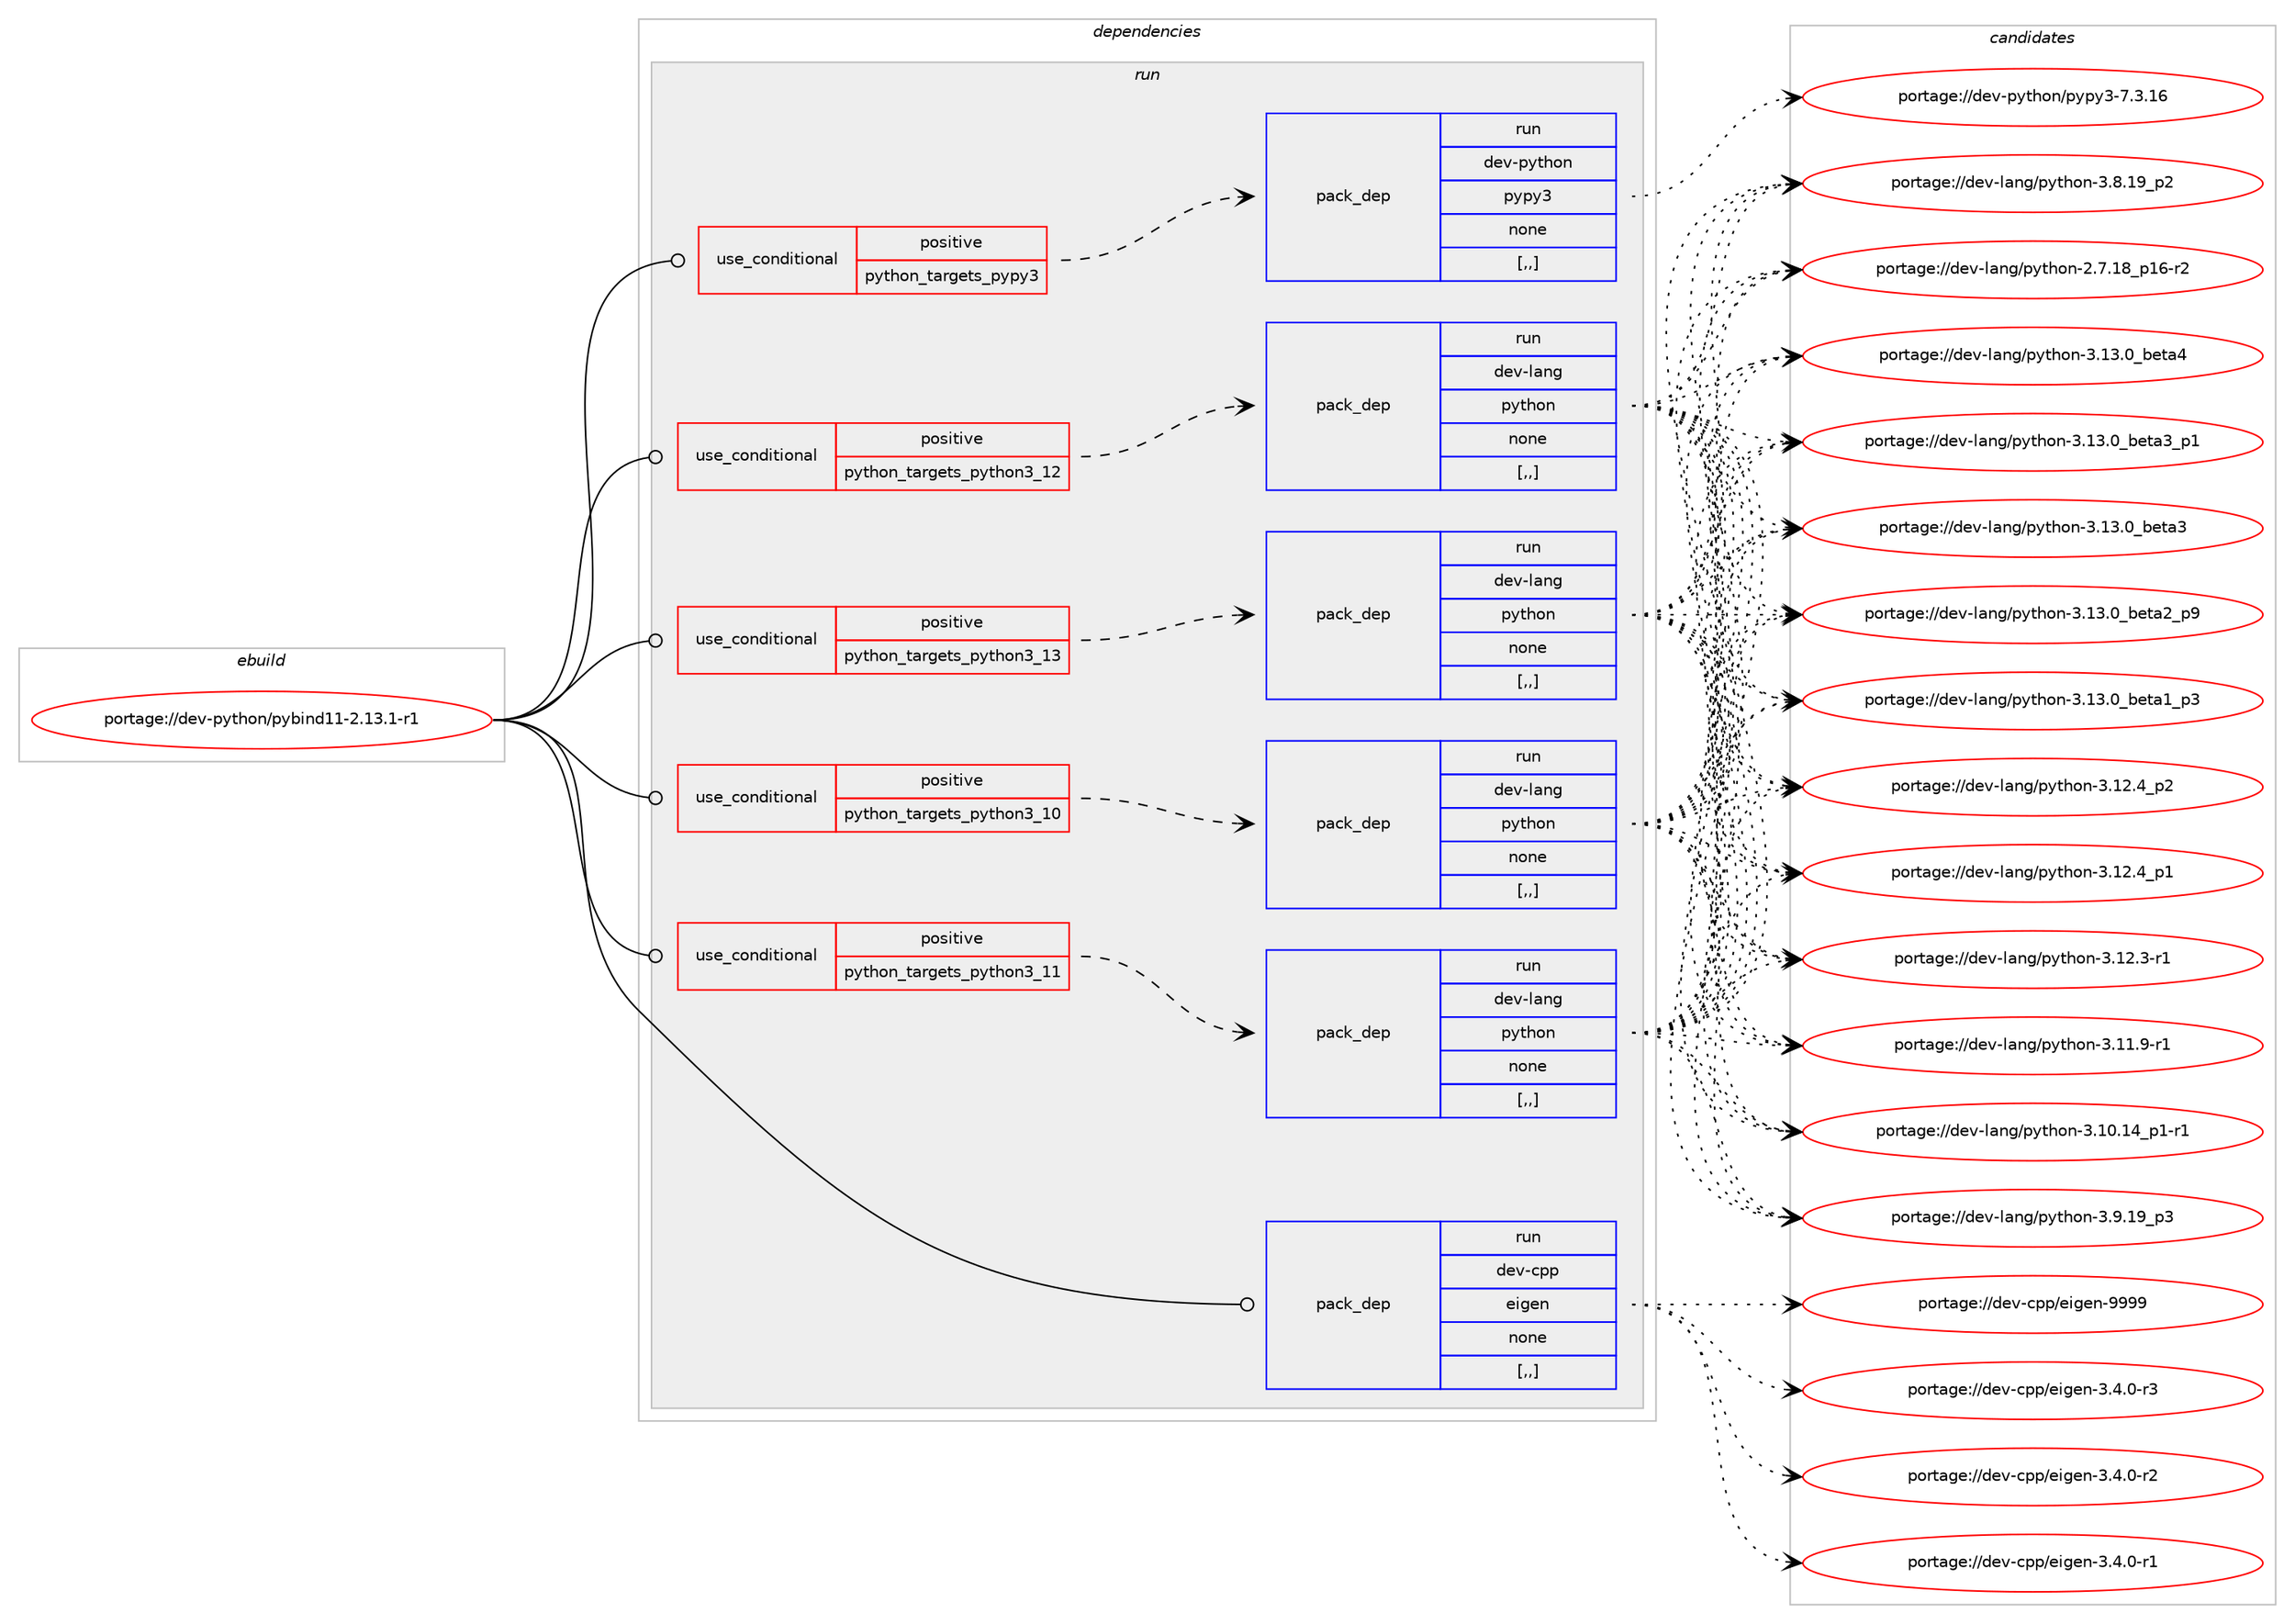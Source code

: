 digraph prolog {

# *************
# Graph options
# *************

newrank=true;
concentrate=true;
compound=true;
graph [rankdir=LR,fontname=Helvetica,fontsize=10,ranksep=1.5];#, ranksep=2.5, nodesep=0.2];
edge  [arrowhead=vee];
node  [fontname=Helvetica,fontsize=10];

# **********
# The ebuild
# **********

subgraph cluster_leftcol {
color=gray;
label=<<i>ebuild</i>>;
id [label="portage://dev-python/pybind11-2.13.1-r1", color=red, width=4, href="../dev-python/pybind11-2.13.1-r1.svg"];
}

# ****************
# The dependencies
# ****************

subgraph cluster_midcol {
color=gray;
label=<<i>dependencies</i>>;
subgraph cluster_compile {
fillcolor="#eeeeee";
style=filled;
label=<<i>compile</i>>;
}
subgraph cluster_compileandrun {
fillcolor="#eeeeee";
style=filled;
label=<<i>compile and run</i>>;
}
subgraph cluster_run {
fillcolor="#eeeeee";
style=filled;
label=<<i>run</i>>;
subgraph cond36660 {
dependency156100 [label=<<TABLE BORDER="0" CELLBORDER="1" CELLSPACING="0" CELLPADDING="4"><TR><TD ROWSPAN="3" CELLPADDING="10">use_conditional</TD></TR><TR><TD>positive</TD></TR><TR><TD>python_targets_pypy3</TD></TR></TABLE>>, shape=none, color=red];
subgraph pack118189 {
dependency156101 [label=<<TABLE BORDER="0" CELLBORDER="1" CELLSPACING="0" CELLPADDING="4" WIDTH="220"><TR><TD ROWSPAN="6" CELLPADDING="30">pack_dep</TD></TR><TR><TD WIDTH="110">run</TD></TR><TR><TD>dev-python</TD></TR><TR><TD>pypy3</TD></TR><TR><TD>none</TD></TR><TR><TD>[,,]</TD></TR></TABLE>>, shape=none, color=blue];
}
dependency156100:e -> dependency156101:w [weight=20,style="dashed",arrowhead="vee"];
}
id:e -> dependency156100:w [weight=20,style="solid",arrowhead="odot"];
subgraph cond36661 {
dependency156102 [label=<<TABLE BORDER="0" CELLBORDER="1" CELLSPACING="0" CELLPADDING="4"><TR><TD ROWSPAN="3" CELLPADDING="10">use_conditional</TD></TR><TR><TD>positive</TD></TR><TR><TD>python_targets_python3_10</TD></TR></TABLE>>, shape=none, color=red];
subgraph pack118190 {
dependency156103 [label=<<TABLE BORDER="0" CELLBORDER="1" CELLSPACING="0" CELLPADDING="4" WIDTH="220"><TR><TD ROWSPAN="6" CELLPADDING="30">pack_dep</TD></TR><TR><TD WIDTH="110">run</TD></TR><TR><TD>dev-lang</TD></TR><TR><TD>python</TD></TR><TR><TD>none</TD></TR><TR><TD>[,,]</TD></TR></TABLE>>, shape=none, color=blue];
}
dependency156102:e -> dependency156103:w [weight=20,style="dashed",arrowhead="vee"];
}
id:e -> dependency156102:w [weight=20,style="solid",arrowhead="odot"];
subgraph cond36662 {
dependency156104 [label=<<TABLE BORDER="0" CELLBORDER="1" CELLSPACING="0" CELLPADDING="4"><TR><TD ROWSPAN="3" CELLPADDING="10">use_conditional</TD></TR><TR><TD>positive</TD></TR><TR><TD>python_targets_python3_11</TD></TR></TABLE>>, shape=none, color=red];
subgraph pack118191 {
dependency156105 [label=<<TABLE BORDER="0" CELLBORDER="1" CELLSPACING="0" CELLPADDING="4" WIDTH="220"><TR><TD ROWSPAN="6" CELLPADDING="30">pack_dep</TD></TR><TR><TD WIDTH="110">run</TD></TR><TR><TD>dev-lang</TD></TR><TR><TD>python</TD></TR><TR><TD>none</TD></TR><TR><TD>[,,]</TD></TR></TABLE>>, shape=none, color=blue];
}
dependency156104:e -> dependency156105:w [weight=20,style="dashed",arrowhead="vee"];
}
id:e -> dependency156104:w [weight=20,style="solid",arrowhead="odot"];
subgraph cond36663 {
dependency156106 [label=<<TABLE BORDER="0" CELLBORDER="1" CELLSPACING="0" CELLPADDING="4"><TR><TD ROWSPAN="3" CELLPADDING="10">use_conditional</TD></TR><TR><TD>positive</TD></TR><TR><TD>python_targets_python3_12</TD></TR></TABLE>>, shape=none, color=red];
subgraph pack118192 {
dependency156107 [label=<<TABLE BORDER="0" CELLBORDER="1" CELLSPACING="0" CELLPADDING="4" WIDTH="220"><TR><TD ROWSPAN="6" CELLPADDING="30">pack_dep</TD></TR><TR><TD WIDTH="110">run</TD></TR><TR><TD>dev-lang</TD></TR><TR><TD>python</TD></TR><TR><TD>none</TD></TR><TR><TD>[,,]</TD></TR></TABLE>>, shape=none, color=blue];
}
dependency156106:e -> dependency156107:w [weight=20,style="dashed",arrowhead="vee"];
}
id:e -> dependency156106:w [weight=20,style="solid",arrowhead="odot"];
subgraph cond36664 {
dependency156108 [label=<<TABLE BORDER="0" CELLBORDER="1" CELLSPACING="0" CELLPADDING="4"><TR><TD ROWSPAN="3" CELLPADDING="10">use_conditional</TD></TR><TR><TD>positive</TD></TR><TR><TD>python_targets_python3_13</TD></TR></TABLE>>, shape=none, color=red];
subgraph pack118193 {
dependency156109 [label=<<TABLE BORDER="0" CELLBORDER="1" CELLSPACING="0" CELLPADDING="4" WIDTH="220"><TR><TD ROWSPAN="6" CELLPADDING="30">pack_dep</TD></TR><TR><TD WIDTH="110">run</TD></TR><TR><TD>dev-lang</TD></TR><TR><TD>python</TD></TR><TR><TD>none</TD></TR><TR><TD>[,,]</TD></TR></TABLE>>, shape=none, color=blue];
}
dependency156108:e -> dependency156109:w [weight=20,style="dashed",arrowhead="vee"];
}
id:e -> dependency156108:w [weight=20,style="solid",arrowhead="odot"];
subgraph pack118194 {
dependency156110 [label=<<TABLE BORDER="0" CELLBORDER="1" CELLSPACING="0" CELLPADDING="4" WIDTH="220"><TR><TD ROWSPAN="6" CELLPADDING="30">pack_dep</TD></TR><TR><TD WIDTH="110">run</TD></TR><TR><TD>dev-cpp</TD></TR><TR><TD>eigen</TD></TR><TR><TD>none</TD></TR><TR><TD>[,,]</TD></TR></TABLE>>, shape=none, color=blue];
}
id:e -> dependency156110:w [weight=20,style="solid",arrowhead="odot"];
}
}

# **************
# The candidates
# **************

subgraph cluster_choices {
rank=same;
color=gray;
label=<<i>candidates</i>>;

subgraph choice118189 {
color=black;
nodesep=1;
choice10010111845112121116104111110471121211121215145554651464954 [label="portage://dev-python/pypy3-7.3.16", color=red, width=4,href="../dev-python/pypy3-7.3.16.svg"];
dependency156101:e -> choice10010111845112121116104111110471121211121215145554651464954:w [style=dotted,weight="100"];
}
subgraph choice118190 {
color=black;
nodesep=1;
choice1001011184510897110103471121211161041111104551464951464895981011169752 [label="portage://dev-lang/python-3.13.0_beta4", color=red, width=4,href="../dev-lang/python-3.13.0_beta4.svg"];
choice10010111845108971101034711212111610411111045514649514648959810111697519511249 [label="portage://dev-lang/python-3.13.0_beta3_p1", color=red, width=4,href="../dev-lang/python-3.13.0_beta3_p1.svg"];
choice1001011184510897110103471121211161041111104551464951464895981011169751 [label="portage://dev-lang/python-3.13.0_beta3", color=red, width=4,href="../dev-lang/python-3.13.0_beta3.svg"];
choice10010111845108971101034711212111610411111045514649514648959810111697509511257 [label="portage://dev-lang/python-3.13.0_beta2_p9", color=red, width=4,href="../dev-lang/python-3.13.0_beta2_p9.svg"];
choice10010111845108971101034711212111610411111045514649514648959810111697499511251 [label="portage://dev-lang/python-3.13.0_beta1_p3", color=red, width=4,href="../dev-lang/python-3.13.0_beta1_p3.svg"];
choice100101118451089711010347112121116104111110455146495046529511250 [label="portage://dev-lang/python-3.12.4_p2", color=red, width=4,href="../dev-lang/python-3.12.4_p2.svg"];
choice100101118451089711010347112121116104111110455146495046529511249 [label="portage://dev-lang/python-3.12.4_p1", color=red, width=4,href="../dev-lang/python-3.12.4_p1.svg"];
choice100101118451089711010347112121116104111110455146495046514511449 [label="portage://dev-lang/python-3.12.3-r1", color=red, width=4,href="../dev-lang/python-3.12.3-r1.svg"];
choice100101118451089711010347112121116104111110455146494946574511449 [label="portage://dev-lang/python-3.11.9-r1", color=red, width=4,href="../dev-lang/python-3.11.9-r1.svg"];
choice100101118451089711010347112121116104111110455146494846495295112494511449 [label="portage://dev-lang/python-3.10.14_p1-r1", color=red, width=4,href="../dev-lang/python-3.10.14_p1-r1.svg"];
choice100101118451089711010347112121116104111110455146574649579511251 [label="portage://dev-lang/python-3.9.19_p3", color=red, width=4,href="../dev-lang/python-3.9.19_p3.svg"];
choice100101118451089711010347112121116104111110455146564649579511250 [label="portage://dev-lang/python-3.8.19_p2", color=red, width=4,href="../dev-lang/python-3.8.19_p2.svg"];
choice100101118451089711010347112121116104111110455046554649569511249544511450 [label="portage://dev-lang/python-2.7.18_p16-r2", color=red, width=4,href="../dev-lang/python-2.7.18_p16-r2.svg"];
dependency156103:e -> choice1001011184510897110103471121211161041111104551464951464895981011169752:w [style=dotted,weight="100"];
dependency156103:e -> choice10010111845108971101034711212111610411111045514649514648959810111697519511249:w [style=dotted,weight="100"];
dependency156103:e -> choice1001011184510897110103471121211161041111104551464951464895981011169751:w [style=dotted,weight="100"];
dependency156103:e -> choice10010111845108971101034711212111610411111045514649514648959810111697509511257:w [style=dotted,weight="100"];
dependency156103:e -> choice10010111845108971101034711212111610411111045514649514648959810111697499511251:w [style=dotted,weight="100"];
dependency156103:e -> choice100101118451089711010347112121116104111110455146495046529511250:w [style=dotted,weight="100"];
dependency156103:e -> choice100101118451089711010347112121116104111110455146495046529511249:w [style=dotted,weight="100"];
dependency156103:e -> choice100101118451089711010347112121116104111110455146495046514511449:w [style=dotted,weight="100"];
dependency156103:e -> choice100101118451089711010347112121116104111110455146494946574511449:w [style=dotted,weight="100"];
dependency156103:e -> choice100101118451089711010347112121116104111110455146494846495295112494511449:w [style=dotted,weight="100"];
dependency156103:e -> choice100101118451089711010347112121116104111110455146574649579511251:w [style=dotted,weight="100"];
dependency156103:e -> choice100101118451089711010347112121116104111110455146564649579511250:w [style=dotted,weight="100"];
dependency156103:e -> choice100101118451089711010347112121116104111110455046554649569511249544511450:w [style=dotted,weight="100"];
}
subgraph choice118191 {
color=black;
nodesep=1;
choice1001011184510897110103471121211161041111104551464951464895981011169752 [label="portage://dev-lang/python-3.13.0_beta4", color=red, width=4,href="../dev-lang/python-3.13.0_beta4.svg"];
choice10010111845108971101034711212111610411111045514649514648959810111697519511249 [label="portage://dev-lang/python-3.13.0_beta3_p1", color=red, width=4,href="../dev-lang/python-3.13.0_beta3_p1.svg"];
choice1001011184510897110103471121211161041111104551464951464895981011169751 [label="portage://dev-lang/python-3.13.0_beta3", color=red, width=4,href="../dev-lang/python-3.13.0_beta3.svg"];
choice10010111845108971101034711212111610411111045514649514648959810111697509511257 [label="portage://dev-lang/python-3.13.0_beta2_p9", color=red, width=4,href="../dev-lang/python-3.13.0_beta2_p9.svg"];
choice10010111845108971101034711212111610411111045514649514648959810111697499511251 [label="portage://dev-lang/python-3.13.0_beta1_p3", color=red, width=4,href="../dev-lang/python-3.13.0_beta1_p3.svg"];
choice100101118451089711010347112121116104111110455146495046529511250 [label="portage://dev-lang/python-3.12.4_p2", color=red, width=4,href="../dev-lang/python-3.12.4_p2.svg"];
choice100101118451089711010347112121116104111110455146495046529511249 [label="portage://dev-lang/python-3.12.4_p1", color=red, width=4,href="../dev-lang/python-3.12.4_p1.svg"];
choice100101118451089711010347112121116104111110455146495046514511449 [label="portage://dev-lang/python-3.12.3-r1", color=red, width=4,href="../dev-lang/python-3.12.3-r1.svg"];
choice100101118451089711010347112121116104111110455146494946574511449 [label="portage://dev-lang/python-3.11.9-r1", color=red, width=4,href="../dev-lang/python-3.11.9-r1.svg"];
choice100101118451089711010347112121116104111110455146494846495295112494511449 [label="portage://dev-lang/python-3.10.14_p1-r1", color=red, width=4,href="../dev-lang/python-3.10.14_p1-r1.svg"];
choice100101118451089711010347112121116104111110455146574649579511251 [label="portage://dev-lang/python-3.9.19_p3", color=red, width=4,href="../dev-lang/python-3.9.19_p3.svg"];
choice100101118451089711010347112121116104111110455146564649579511250 [label="portage://dev-lang/python-3.8.19_p2", color=red, width=4,href="../dev-lang/python-3.8.19_p2.svg"];
choice100101118451089711010347112121116104111110455046554649569511249544511450 [label="portage://dev-lang/python-2.7.18_p16-r2", color=red, width=4,href="../dev-lang/python-2.7.18_p16-r2.svg"];
dependency156105:e -> choice1001011184510897110103471121211161041111104551464951464895981011169752:w [style=dotted,weight="100"];
dependency156105:e -> choice10010111845108971101034711212111610411111045514649514648959810111697519511249:w [style=dotted,weight="100"];
dependency156105:e -> choice1001011184510897110103471121211161041111104551464951464895981011169751:w [style=dotted,weight="100"];
dependency156105:e -> choice10010111845108971101034711212111610411111045514649514648959810111697509511257:w [style=dotted,weight="100"];
dependency156105:e -> choice10010111845108971101034711212111610411111045514649514648959810111697499511251:w [style=dotted,weight="100"];
dependency156105:e -> choice100101118451089711010347112121116104111110455146495046529511250:w [style=dotted,weight="100"];
dependency156105:e -> choice100101118451089711010347112121116104111110455146495046529511249:w [style=dotted,weight="100"];
dependency156105:e -> choice100101118451089711010347112121116104111110455146495046514511449:w [style=dotted,weight="100"];
dependency156105:e -> choice100101118451089711010347112121116104111110455146494946574511449:w [style=dotted,weight="100"];
dependency156105:e -> choice100101118451089711010347112121116104111110455146494846495295112494511449:w [style=dotted,weight="100"];
dependency156105:e -> choice100101118451089711010347112121116104111110455146574649579511251:w [style=dotted,weight="100"];
dependency156105:e -> choice100101118451089711010347112121116104111110455146564649579511250:w [style=dotted,weight="100"];
dependency156105:e -> choice100101118451089711010347112121116104111110455046554649569511249544511450:w [style=dotted,weight="100"];
}
subgraph choice118192 {
color=black;
nodesep=1;
choice1001011184510897110103471121211161041111104551464951464895981011169752 [label="portage://dev-lang/python-3.13.0_beta4", color=red, width=4,href="../dev-lang/python-3.13.0_beta4.svg"];
choice10010111845108971101034711212111610411111045514649514648959810111697519511249 [label="portage://dev-lang/python-3.13.0_beta3_p1", color=red, width=4,href="../dev-lang/python-3.13.0_beta3_p1.svg"];
choice1001011184510897110103471121211161041111104551464951464895981011169751 [label="portage://dev-lang/python-3.13.0_beta3", color=red, width=4,href="../dev-lang/python-3.13.0_beta3.svg"];
choice10010111845108971101034711212111610411111045514649514648959810111697509511257 [label="portage://dev-lang/python-3.13.0_beta2_p9", color=red, width=4,href="../dev-lang/python-3.13.0_beta2_p9.svg"];
choice10010111845108971101034711212111610411111045514649514648959810111697499511251 [label="portage://dev-lang/python-3.13.0_beta1_p3", color=red, width=4,href="../dev-lang/python-3.13.0_beta1_p3.svg"];
choice100101118451089711010347112121116104111110455146495046529511250 [label="portage://dev-lang/python-3.12.4_p2", color=red, width=4,href="../dev-lang/python-3.12.4_p2.svg"];
choice100101118451089711010347112121116104111110455146495046529511249 [label="portage://dev-lang/python-3.12.4_p1", color=red, width=4,href="../dev-lang/python-3.12.4_p1.svg"];
choice100101118451089711010347112121116104111110455146495046514511449 [label="portage://dev-lang/python-3.12.3-r1", color=red, width=4,href="../dev-lang/python-3.12.3-r1.svg"];
choice100101118451089711010347112121116104111110455146494946574511449 [label="portage://dev-lang/python-3.11.9-r1", color=red, width=4,href="../dev-lang/python-3.11.9-r1.svg"];
choice100101118451089711010347112121116104111110455146494846495295112494511449 [label="portage://dev-lang/python-3.10.14_p1-r1", color=red, width=4,href="../dev-lang/python-3.10.14_p1-r1.svg"];
choice100101118451089711010347112121116104111110455146574649579511251 [label="portage://dev-lang/python-3.9.19_p3", color=red, width=4,href="../dev-lang/python-3.9.19_p3.svg"];
choice100101118451089711010347112121116104111110455146564649579511250 [label="portage://dev-lang/python-3.8.19_p2", color=red, width=4,href="../dev-lang/python-3.8.19_p2.svg"];
choice100101118451089711010347112121116104111110455046554649569511249544511450 [label="portage://dev-lang/python-2.7.18_p16-r2", color=red, width=4,href="../dev-lang/python-2.7.18_p16-r2.svg"];
dependency156107:e -> choice1001011184510897110103471121211161041111104551464951464895981011169752:w [style=dotted,weight="100"];
dependency156107:e -> choice10010111845108971101034711212111610411111045514649514648959810111697519511249:w [style=dotted,weight="100"];
dependency156107:e -> choice1001011184510897110103471121211161041111104551464951464895981011169751:w [style=dotted,weight="100"];
dependency156107:e -> choice10010111845108971101034711212111610411111045514649514648959810111697509511257:w [style=dotted,weight="100"];
dependency156107:e -> choice10010111845108971101034711212111610411111045514649514648959810111697499511251:w [style=dotted,weight="100"];
dependency156107:e -> choice100101118451089711010347112121116104111110455146495046529511250:w [style=dotted,weight="100"];
dependency156107:e -> choice100101118451089711010347112121116104111110455146495046529511249:w [style=dotted,weight="100"];
dependency156107:e -> choice100101118451089711010347112121116104111110455146495046514511449:w [style=dotted,weight="100"];
dependency156107:e -> choice100101118451089711010347112121116104111110455146494946574511449:w [style=dotted,weight="100"];
dependency156107:e -> choice100101118451089711010347112121116104111110455146494846495295112494511449:w [style=dotted,weight="100"];
dependency156107:e -> choice100101118451089711010347112121116104111110455146574649579511251:w [style=dotted,weight="100"];
dependency156107:e -> choice100101118451089711010347112121116104111110455146564649579511250:w [style=dotted,weight="100"];
dependency156107:e -> choice100101118451089711010347112121116104111110455046554649569511249544511450:w [style=dotted,weight="100"];
}
subgraph choice118193 {
color=black;
nodesep=1;
choice1001011184510897110103471121211161041111104551464951464895981011169752 [label="portage://dev-lang/python-3.13.0_beta4", color=red, width=4,href="../dev-lang/python-3.13.0_beta4.svg"];
choice10010111845108971101034711212111610411111045514649514648959810111697519511249 [label="portage://dev-lang/python-3.13.0_beta3_p1", color=red, width=4,href="../dev-lang/python-3.13.0_beta3_p1.svg"];
choice1001011184510897110103471121211161041111104551464951464895981011169751 [label="portage://dev-lang/python-3.13.0_beta3", color=red, width=4,href="../dev-lang/python-3.13.0_beta3.svg"];
choice10010111845108971101034711212111610411111045514649514648959810111697509511257 [label="portage://dev-lang/python-3.13.0_beta2_p9", color=red, width=4,href="../dev-lang/python-3.13.0_beta2_p9.svg"];
choice10010111845108971101034711212111610411111045514649514648959810111697499511251 [label="portage://dev-lang/python-3.13.0_beta1_p3", color=red, width=4,href="../dev-lang/python-3.13.0_beta1_p3.svg"];
choice100101118451089711010347112121116104111110455146495046529511250 [label="portage://dev-lang/python-3.12.4_p2", color=red, width=4,href="../dev-lang/python-3.12.4_p2.svg"];
choice100101118451089711010347112121116104111110455146495046529511249 [label="portage://dev-lang/python-3.12.4_p1", color=red, width=4,href="../dev-lang/python-3.12.4_p1.svg"];
choice100101118451089711010347112121116104111110455146495046514511449 [label="portage://dev-lang/python-3.12.3-r1", color=red, width=4,href="../dev-lang/python-3.12.3-r1.svg"];
choice100101118451089711010347112121116104111110455146494946574511449 [label="portage://dev-lang/python-3.11.9-r1", color=red, width=4,href="../dev-lang/python-3.11.9-r1.svg"];
choice100101118451089711010347112121116104111110455146494846495295112494511449 [label="portage://dev-lang/python-3.10.14_p1-r1", color=red, width=4,href="../dev-lang/python-3.10.14_p1-r1.svg"];
choice100101118451089711010347112121116104111110455146574649579511251 [label="portage://dev-lang/python-3.9.19_p3", color=red, width=4,href="../dev-lang/python-3.9.19_p3.svg"];
choice100101118451089711010347112121116104111110455146564649579511250 [label="portage://dev-lang/python-3.8.19_p2", color=red, width=4,href="../dev-lang/python-3.8.19_p2.svg"];
choice100101118451089711010347112121116104111110455046554649569511249544511450 [label="portage://dev-lang/python-2.7.18_p16-r2", color=red, width=4,href="../dev-lang/python-2.7.18_p16-r2.svg"];
dependency156109:e -> choice1001011184510897110103471121211161041111104551464951464895981011169752:w [style=dotted,weight="100"];
dependency156109:e -> choice10010111845108971101034711212111610411111045514649514648959810111697519511249:w [style=dotted,weight="100"];
dependency156109:e -> choice1001011184510897110103471121211161041111104551464951464895981011169751:w [style=dotted,weight="100"];
dependency156109:e -> choice10010111845108971101034711212111610411111045514649514648959810111697509511257:w [style=dotted,weight="100"];
dependency156109:e -> choice10010111845108971101034711212111610411111045514649514648959810111697499511251:w [style=dotted,weight="100"];
dependency156109:e -> choice100101118451089711010347112121116104111110455146495046529511250:w [style=dotted,weight="100"];
dependency156109:e -> choice100101118451089711010347112121116104111110455146495046529511249:w [style=dotted,weight="100"];
dependency156109:e -> choice100101118451089711010347112121116104111110455146495046514511449:w [style=dotted,weight="100"];
dependency156109:e -> choice100101118451089711010347112121116104111110455146494946574511449:w [style=dotted,weight="100"];
dependency156109:e -> choice100101118451089711010347112121116104111110455146494846495295112494511449:w [style=dotted,weight="100"];
dependency156109:e -> choice100101118451089711010347112121116104111110455146574649579511251:w [style=dotted,weight="100"];
dependency156109:e -> choice100101118451089711010347112121116104111110455146564649579511250:w [style=dotted,weight="100"];
dependency156109:e -> choice100101118451089711010347112121116104111110455046554649569511249544511450:w [style=dotted,weight="100"];
}
subgraph choice118194 {
color=black;
nodesep=1;
choice1001011184599112112471011051031011104557575757 [label="portage://dev-cpp/eigen-9999", color=red, width=4,href="../dev-cpp/eigen-9999.svg"];
choice1001011184599112112471011051031011104551465246484511451 [label="portage://dev-cpp/eigen-3.4.0-r3", color=red, width=4,href="../dev-cpp/eigen-3.4.0-r3.svg"];
choice1001011184599112112471011051031011104551465246484511450 [label="portage://dev-cpp/eigen-3.4.0-r2", color=red, width=4,href="../dev-cpp/eigen-3.4.0-r2.svg"];
choice1001011184599112112471011051031011104551465246484511449 [label="portage://dev-cpp/eigen-3.4.0-r1", color=red, width=4,href="../dev-cpp/eigen-3.4.0-r1.svg"];
dependency156110:e -> choice1001011184599112112471011051031011104557575757:w [style=dotted,weight="100"];
dependency156110:e -> choice1001011184599112112471011051031011104551465246484511451:w [style=dotted,weight="100"];
dependency156110:e -> choice1001011184599112112471011051031011104551465246484511450:w [style=dotted,weight="100"];
dependency156110:e -> choice1001011184599112112471011051031011104551465246484511449:w [style=dotted,weight="100"];
}
}

}
